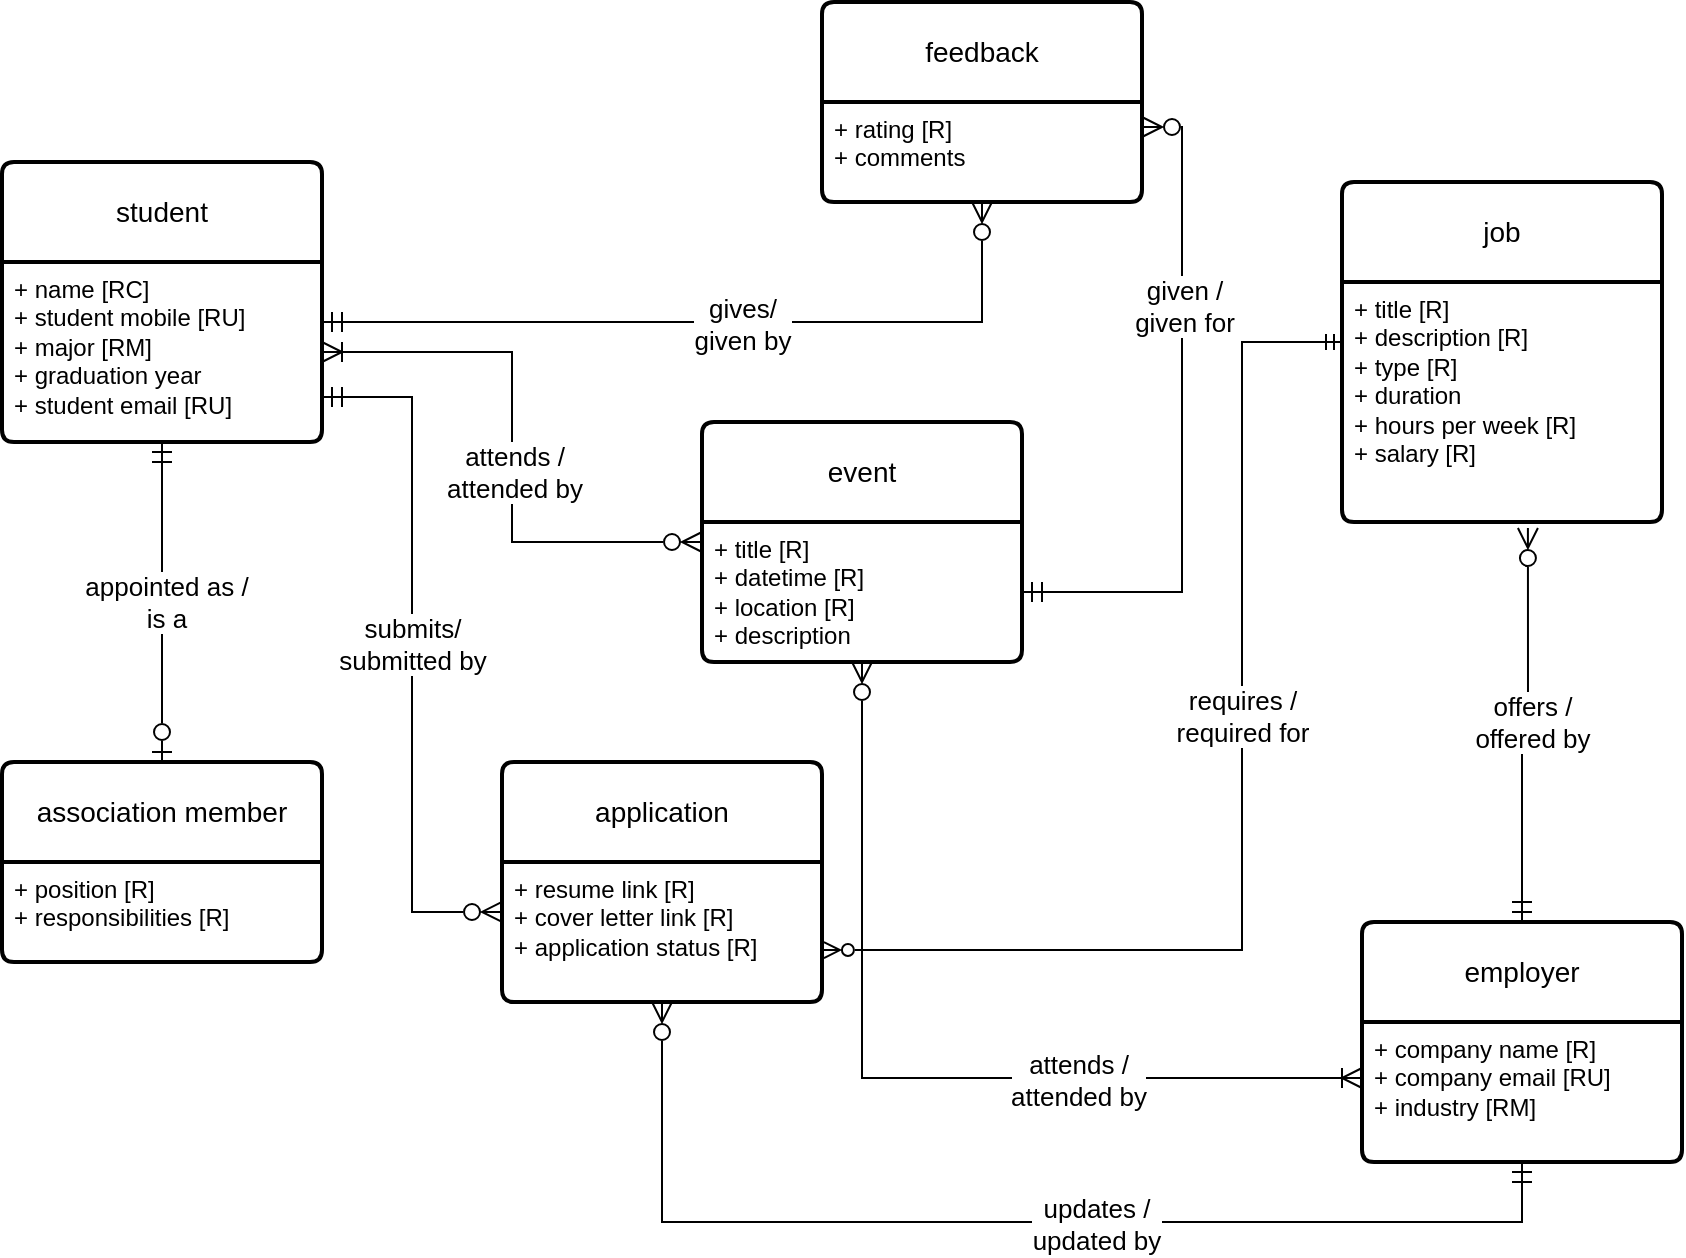 <mxfile version="24.1.0" type="device">
  <diagram name="Page-1" id="t-F5gskU3PVGQ4D6hnI4">
    <mxGraphModel dx="1194" dy="640" grid="1" gridSize="10" guides="1" tooltips="1" connect="1" arrows="1" fold="1" page="1" pageScale="1" pageWidth="850" pageHeight="1100" math="0" shadow="0">
      <root>
        <mxCell id="0" />
        <mxCell id="1" parent="0" />
        <mxCell id="tH8qgPbT8gqddEQhNHAU-1" value="student" style="swimlane;childLayout=stackLayout;horizontal=1;startSize=50;horizontalStack=0;rounded=1;fontSize=14;fontStyle=0;strokeWidth=2;resizeParent=0;resizeLast=1;shadow=0;dashed=0;align=center;arcSize=4;whiteSpace=wrap;html=1;" parent="1" vertex="1">
          <mxGeometry x="120" y="110" width="160" height="140" as="geometry" />
        </mxCell>
        <mxCell id="tH8qgPbT8gqddEQhNHAU-2" value="+ name [RC]&lt;br&gt;+ student mobile [RU]&lt;br&gt;+ major [RM]&lt;div&gt;+ graduation year&amp;nbsp;&lt;/div&gt;&lt;div&gt;+ student email [RU]&lt;/div&gt;" style="align=left;strokeColor=none;fillColor=none;spacingLeft=4;fontSize=12;verticalAlign=top;resizable=0;rotatable=0;part=1;html=1;" parent="tH8qgPbT8gqddEQhNHAU-1" vertex="1">
          <mxGeometry y="50" width="160" height="90" as="geometry" />
        </mxCell>
        <mxCell id="tH8qgPbT8gqddEQhNHAU-29" style="edgeStyle=orthogonalEdgeStyle;rounded=0;orthogonalLoop=1;jettySize=auto;html=1;entryX=0.5;entryY=1;entryDx=0;entryDy=0;curved=0;endArrow=ERzeroToMany;endFill=0;startArrow=ERmandOne;startFill=0;endSize=8;startSize=8;" parent="1" source="tH8qgPbT8gqddEQhNHAU-4" target="tH8qgPbT8gqddEQhNHAU-9" edge="1">
          <mxGeometry relative="1" as="geometry">
            <Array as="points">
              <mxPoint x="880" y="640" />
              <mxPoint x="450" y="640" />
            </Array>
          </mxGeometry>
        </mxCell>
        <mxCell id="tH8qgPbT8gqddEQhNHAU-41" value="&lt;font style=&quot;font-size: 13px;&quot;&gt;updates /&lt;/font&gt;&lt;div style=&quot;font-size: 13px;&quot;&gt;&lt;font style=&quot;font-size: 13px;&quot;&gt;updated by&lt;/font&gt;&lt;/div&gt;" style="edgeLabel;html=1;align=center;verticalAlign=middle;resizable=0;points=[];" parent="tH8qgPbT8gqddEQhNHAU-29" vertex="1" connectable="0">
          <mxGeometry x="-0.147" y="1" relative="1" as="geometry">
            <mxPoint as="offset" />
          </mxGeometry>
        </mxCell>
        <mxCell id="tH8qgPbT8gqddEQhNHAU-4" value="employer" style="swimlane;childLayout=stackLayout;horizontal=1;startSize=50;horizontalStack=0;rounded=1;fontSize=14;fontStyle=0;strokeWidth=2;resizeParent=0;resizeLast=1;shadow=0;dashed=0;align=center;arcSize=4;whiteSpace=wrap;html=1;" parent="1" vertex="1">
          <mxGeometry x="800" y="490" width="160" height="120" as="geometry" />
        </mxCell>
        <mxCell id="tH8qgPbT8gqddEQhNHAU-5" value="+ company name [R]&lt;br&gt;+ company email [RU]&lt;br&gt;+ industry [RM]" style="align=left;strokeColor=none;fillColor=none;spacingLeft=4;fontSize=12;verticalAlign=top;resizable=0;rotatable=0;part=1;html=1;" parent="tH8qgPbT8gqddEQhNHAU-4" vertex="1">
          <mxGeometry y="50" width="160" height="70" as="geometry" />
        </mxCell>
        <mxCell id="tH8qgPbT8gqddEQhNHAU-6" value="job" style="swimlane;childLayout=stackLayout;horizontal=1;startSize=50;horizontalStack=0;rounded=1;fontSize=14;fontStyle=0;strokeWidth=2;resizeParent=0;resizeLast=1;shadow=0;dashed=0;align=center;arcSize=4;whiteSpace=wrap;html=1;" parent="1" vertex="1">
          <mxGeometry x="790" y="120" width="160" height="170" as="geometry" />
        </mxCell>
        <mxCell id="tH8qgPbT8gqddEQhNHAU-7" value="+ title [R]&lt;br&gt;+ description [R]&lt;br&gt;+ type [R]&lt;div&gt;+ duration&lt;/div&gt;&lt;div&gt;+ hours per week [R]&lt;/div&gt;&lt;div&gt;+ salary [R]&amp;nbsp;&lt;/div&gt;&lt;div&gt;&lt;br&gt;&lt;/div&gt;" style="align=left;strokeColor=none;fillColor=none;spacingLeft=4;fontSize=12;verticalAlign=top;resizable=0;rotatable=0;part=1;html=1;" parent="tH8qgPbT8gqddEQhNHAU-6" vertex="1">
          <mxGeometry y="50" width="160" height="120" as="geometry" />
        </mxCell>
        <mxCell id="tH8qgPbT8gqddEQhNHAU-8" value="application" style="swimlane;childLayout=stackLayout;horizontal=1;startSize=50;horizontalStack=0;rounded=1;fontSize=14;fontStyle=0;strokeWidth=2;resizeParent=0;resizeLast=1;shadow=0;dashed=0;align=center;arcSize=4;whiteSpace=wrap;html=1;" parent="1" vertex="1">
          <mxGeometry x="370" y="410" width="160" height="120" as="geometry" />
        </mxCell>
        <mxCell id="tH8qgPbT8gqddEQhNHAU-9" value="+ resume link [R]&lt;br&gt;+ cover letter link [R]&lt;br&gt;+ application status [R]" style="align=left;strokeColor=none;fillColor=none;spacingLeft=4;fontSize=12;verticalAlign=top;resizable=0;rotatable=0;part=1;html=1;" parent="tH8qgPbT8gqddEQhNHAU-8" vertex="1">
          <mxGeometry y="50" width="160" height="70" as="geometry" />
        </mxCell>
        <mxCell id="tH8qgPbT8gqddEQhNHAU-10" value="event" style="swimlane;childLayout=stackLayout;horizontal=1;startSize=50;horizontalStack=0;rounded=1;fontSize=14;fontStyle=0;strokeWidth=2;resizeParent=0;resizeLast=1;shadow=0;dashed=0;align=center;arcSize=4;whiteSpace=wrap;html=1;" parent="1" vertex="1">
          <mxGeometry x="470" y="240" width="160" height="120" as="geometry" />
        </mxCell>
        <mxCell id="tH8qgPbT8gqddEQhNHAU-11" value="+ title [R]&lt;br&gt;+ datetime [R]&lt;br&gt;+ location [R]&lt;div&gt;+ description&lt;/div&gt;" style="align=left;strokeColor=none;fillColor=none;spacingLeft=4;fontSize=12;verticalAlign=top;resizable=0;rotatable=0;part=1;html=1;" parent="tH8qgPbT8gqddEQhNHAU-10" vertex="1">
          <mxGeometry y="50" width="160" height="70" as="geometry" />
        </mxCell>
        <mxCell id="tH8qgPbT8gqddEQhNHAU-12" value="feedback" style="swimlane;childLayout=stackLayout;horizontal=1;startSize=50;horizontalStack=0;rounded=1;fontSize=14;fontStyle=0;strokeWidth=2;resizeParent=0;resizeLast=1;shadow=0;dashed=0;align=center;arcSize=4;whiteSpace=wrap;html=1;" parent="1" vertex="1">
          <mxGeometry x="530" y="30" width="160" height="100" as="geometry" />
        </mxCell>
        <mxCell id="tH8qgPbT8gqddEQhNHAU-13" value="+ rating [R]&lt;br&gt;+ comments&lt;div&gt;&lt;br/&gt;&lt;/div&gt;" style="align=left;strokeColor=none;fillColor=none;spacingLeft=4;fontSize=12;verticalAlign=top;resizable=0;rotatable=0;part=1;html=1;" parent="tH8qgPbT8gqddEQhNHAU-12" vertex="1">
          <mxGeometry y="50" width="160" height="50" as="geometry" />
        </mxCell>
        <mxCell id="tH8qgPbT8gqddEQhNHAU-14" value="association member" style="swimlane;childLayout=stackLayout;horizontal=1;startSize=50;horizontalStack=0;rounded=1;fontSize=14;fontStyle=0;strokeWidth=2;resizeParent=0;resizeLast=1;shadow=0;dashed=0;align=center;arcSize=4;whiteSpace=wrap;html=1;" parent="1" vertex="1">
          <mxGeometry x="120" y="410" width="160" height="100" as="geometry" />
        </mxCell>
        <mxCell id="tH8qgPbT8gqddEQhNHAU-15" value="+ position [R]&lt;br&gt;+ responsibilities [R]&lt;div&gt;&lt;br&gt;&lt;/div&gt;" style="align=left;strokeColor=none;fillColor=none;spacingLeft=4;fontSize=12;verticalAlign=top;resizable=0;rotatable=0;part=1;html=1;" parent="tH8qgPbT8gqddEQhNHAU-14" vertex="1">
          <mxGeometry y="50" width="160" height="50" as="geometry" />
        </mxCell>
        <mxCell id="tH8qgPbT8gqddEQhNHAU-20" style="edgeStyle=orthogonalEdgeStyle;rounded=0;orthogonalLoop=1;jettySize=auto;html=1;curved=0;endArrow=ERzeroToMany;endFill=0;startArrow=ERmandOne;startFill=0;endSize=8;startSize=8;" parent="1" source="tH8qgPbT8gqddEQhNHAU-2" target="tH8qgPbT8gqddEQhNHAU-13" edge="1">
          <mxGeometry relative="1" as="geometry">
            <Array as="points">
              <mxPoint x="610" y="190" />
            </Array>
          </mxGeometry>
        </mxCell>
        <mxCell id="tH8qgPbT8gqddEQhNHAU-34" value="&lt;font style=&quot;font-size: 13px;&quot;&gt;gives/&lt;/font&gt;&lt;div style=&quot;font-size: 13px;&quot;&gt;&lt;font style=&quot;font-size: 13px;&quot;&gt;given by&lt;/font&gt;&lt;/div&gt;" style="edgeLabel;html=1;align=center;verticalAlign=middle;resizable=0;points=[];" parent="tH8qgPbT8gqddEQhNHAU-20" vertex="1" connectable="0">
          <mxGeometry x="0.077" y="-1" relative="1" as="geometry">
            <mxPoint as="offset" />
          </mxGeometry>
        </mxCell>
        <mxCell id="tH8qgPbT8gqddEQhNHAU-24" style="edgeStyle=orthogonalEdgeStyle;rounded=0;orthogonalLoop=1;jettySize=auto;html=1;entryX=0;entryY=0.357;entryDx=0;entryDy=0;entryPerimeter=0;curved=0;exitX=1;exitY=0.75;exitDx=0;exitDy=0;endArrow=ERzeroToMany;endFill=0;startArrow=ERmandOne;startFill=0;endSize=8;startSize=8;" parent="1" source="tH8qgPbT8gqddEQhNHAU-2" target="tH8qgPbT8gqddEQhNHAU-9" edge="1">
          <mxGeometry relative="1" as="geometry" />
        </mxCell>
        <mxCell id="tH8qgPbT8gqddEQhNHAU-32" value="&lt;font style=&quot;font-size: 13px;&quot;&gt;submits/&lt;/font&gt;&lt;div style=&quot;font-size: 13px;&quot;&gt;&lt;font style=&quot;font-size: 13px;&quot;&gt;submitted by&lt;/font&gt;&lt;/div&gt;" style="edgeLabel;html=1;align=center;verticalAlign=middle;resizable=0;points=[];" parent="tH8qgPbT8gqddEQhNHAU-24" vertex="1" connectable="0">
          <mxGeometry x="-0.036" relative="1" as="geometry">
            <mxPoint y="1" as="offset" />
          </mxGeometry>
        </mxCell>
        <mxCell id="tH8qgPbT8gqddEQhNHAU-25" style="edgeStyle=orthogonalEdgeStyle;rounded=0;orthogonalLoop=1;jettySize=auto;html=1;curved=0;endArrow=ERzeroToOne;endFill=0;startArrow=ERmandOne;startFill=0;endSize=8;startSize=8;" parent="1" source="tH8qgPbT8gqddEQhNHAU-2" target="tH8qgPbT8gqddEQhNHAU-14" edge="1">
          <mxGeometry relative="1" as="geometry">
            <mxPoint x="200" y="410" as="targetPoint" />
            <Array as="points" />
          </mxGeometry>
        </mxCell>
        <mxCell id="tH8qgPbT8gqddEQhNHAU-38" value="&lt;font style=&quot;font-size: 13px;&quot;&gt;appointed as /&lt;/font&gt;&lt;div style=&quot;font-size: 13px;&quot;&gt;&lt;font style=&quot;font-size: 13px;&quot;&gt;is a&lt;/font&gt;&lt;/div&gt;" style="edgeLabel;html=1;align=center;verticalAlign=middle;resizable=0;points=[];" parent="tH8qgPbT8gqddEQhNHAU-25" vertex="1" connectable="0">
          <mxGeometry y="2" relative="1" as="geometry">
            <mxPoint as="offset" />
          </mxGeometry>
        </mxCell>
        <mxCell id="tH8qgPbT8gqddEQhNHAU-26" style="edgeStyle=orthogonalEdgeStyle;rounded=0;orthogonalLoop=1;jettySize=auto;html=1;entryX=0;entryY=0.25;entryDx=0;entryDy=0;curved=0;exitX=1.006;exitY=0.629;exitDx=0;exitDy=0;exitPerimeter=0;endArrow=ERmandOne;endFill=0;startArrow=ERzeroToMany;startFill=0;" parent="1" source="tH8qgPbT8gqddEQhNHAU-9" target="tH8qgPbT8gqddEQhNHAU-7" edge="1">
          <mxGeometry relative="1" as="geometry">
            <Array as="points">
              <mxPoint x="740" y="504" />
              <mxPoint x="740" y="200" />
            </Array>
          </mxGeometry>
        </mxCell>
        <mxCell id="tH8qgPbT8gqddEQhNHAU-42" value="&lt;font style=&quot;font-size: 13px;&quot;&gt;requires /&lt;/font&gt;&lt;div style=&quot;font-size: 13px;&quot;&gt;&lt;font style=&quot;font-size: 13px;&quot;&gt;required for&lt;/font&gt;&lt;/div&gt;" style="edgeLabel;html=1;align=center;verticalAlign=middle;resizable=0;points=[];" parent="tH8qgPbT8gqddEQhNHAU-26" vertex="1" connectable="0">
          <mxGeometry x="0.158" relative="1" as="geometry">
            <mxPoint as="offset" />
          </mxGeometry>
        </mxCell>
        <mxCell id="tH8qgPbT8gqddEQhNHAU-28" style="edgeStyle=orthogonalEdgeStyle;rounded=0;orthogonalLoop=1;jettySize=auto;html=1;entryX=0.581;entryY=1.025;entryDx=0;entryDy=0;entryPerimeter=0;curved=0;endArrow=ERzeroToMany;endFill=0;startArrow=ERmandOne;startFill=0;endSize=8;startSize=8;" parent="1" source="tH8qgPbT8gqddEQhNHAU-4" target="tH8qgPbT8gqddEQhNHAU-7" edge="1">
          <mxGeometry relative="1" as="geometry">
            <Array as="points">
              <mxPoint x="880" y="390" />
              <mxPoint x="883" y="390" />
            </Array>
          </mxGeometry>
        </mxCell>
        <mxCell id="tH8qgPbT8gqddEQhNHAU-39" value="&lt;font style=&quot;font-size: 13px;&quot;&gt;offers /&lt;/font&gt;&lt;div style=&quot;font-size: 13px;&quot;&gt;&lt;font style=&quot;font-size: 13px;&quot;&gt;offered by&lt;/font&gt;&lt;/div&gt;" style="edgeLabel;html=1;align=center;verticalAlign=middle;resizable=0;points=[];" parent="tH8qgPbT8gqddEQhNHAU-28" vertex="1" connectable="0">
          <mxGeometry x="0.028" y="-2" relative="1" as="geometry">
            <mxPoint as="offset" />
          </mxGeometry>
        </mxCell>
        <mxCell id="tH8qgPbT8gqddEQhNHAU-30" style="edgeStyle=orthogonalEdgeStyle;rounded=0;orthogonalLoop=1;jettySize=auto;html=1;curved=0;endArrow=ERzeroToMany;endFill=0;startArrow=ERoneToMany;startFill=0;endSize=8;startSize=8;" parent="1" source="tH8qgPbT8gqddEQhNHAU-5" target="tH8qgPbT8gqddEQhNHAU-11" edge="1">
          <mxGeometry relative="1" as="geometry">
            <mxPoint x="800" y="568" as="sourcePoint" />
            <Array as="points">
              <mxPoint x="550" y="568" />
            </Array>
          </mxGeometry>
        </mxCell>
        <mxCell id="tH8qgPbT8gqddEQhNHAU-40" value="&lt;font style=&quot;font-size: 13px;&quot;&gt;attends /&lt;/font&gt;&lt;div style=&quot;font-size: 13px;&quot;&gt;&lt;font style=&quot;font-size: 13px;&quot;&gt;attended by&lt;/font&gt;&lt;/div&gt;" style="edgeLabel;html=1;align=center;verticalAlign=middle;resizable=0;points=[];" parent="tH8qgPbT8gqddEQhNHAU-30" vertex="1" connectable="0">
          <mxGeometry x="-0.378" y="1" relative="1" as="geometry">
            <mxPoint as="offset" />
          </mxGeometry>
        </mxCell>
        <mxCell id="tH8qgPbT8gqddEQhNHAU-31" style="edgeStyle=orthogonalEdgeStyle;rounded=0;orthogonalLoop=1;jettySize=auto;html=1;entryX=0;entryY=0.5;entryDx=0;entryDy=0;curved=0;endArrow=ERzeroToMany;endFill=0;startArrow=ERoneToMany;startFill=0;endSize=8;startSize=8;" parent="1" source="tH8qgPbT8gqddEQhNHAU-2" target="tH8qgPbT8gqddEQhNHAU-10" edge="1">
          <mxGeometry relative="1" as="geometry" />
        </mxCell>
        <mxCell id="tH8qgPbT8gqddEQhNHAU-33" value="&lt;font style=&quot;font-size: 13px;&quot;&gt;attends /&lt;/font&gt;&lt;div style=&quot;font-size: 13px;&quot;&gt;&lt;font style=&quot;font-size: 13px;&quot;&gt;attended by&lt;/font&gt;&lt;/div&gt;" style="edgeLabel;html=1;align=center;verticalAlign=middle;resizable=0;points=[];" parent="tH8qgPbT8gqddEQhNHAU-31" vertex="1" connectable="0">
          <mxGeometry x="0.088" y="1" relative="1" as="geometry">
            <mxPoint as="offset" />
          </mxGeometry>
        </mxCell>
        <mxCell id="tH8qgPbT8gqddEQhNHAU-35" style="edgeStyle=orthogonalEdgeStyle;rounded=0;orthogonalLoop=1;jettySize=auto;html=1;entryX=1;entryY=0.25;entryDx=0;entryDy=0;endArrow=ERzeroToMany;endFill=0;startArrow=ERmandOne;startFill=0;endSize=8;startSize=8;" parent="1" source="tH8qgPbT8gqddEQhNHAU-11" target="tH8qgPbT8gqddEQhNHAU-13" edge="1">
          <mxGeometry relative="1" as="geometry">
            <Array as="points">
              <mxPoint x="710" y="325" />
              <mxPoint x="710" y="93" />
            </Array>
          </mxGeometry>
        </mxCell>
        <mxCell id="tH8qgPbT8gqddEQhNHAU-43" value="&lt;font style=&quot;font-size: 13px;&quot;&gt;given /&lt;/font&gt;&lt;div style=&quot;font-size: 13px;&quot;&gt;&lt;font style=&quot;font-size: 13px;&quot;&gt;given for&lt;/font&gt;&lt;/div&gt;" style="edgeLabel;html=1;align=center;verticalAlign=middle;resizable=0;points=[];" parent="tH8qgPbT8gqddEQhNHAU-35" vertex="1" connectable="0">
          <mxGeometry x="0.341" y="-1" relative="1" as="geometry">
            <mxPoint as="offset" />
          </mxGeometry>
        </mxCell>
      </root>
    </mxGraphModel>
  </diagram>
</mxfile>
